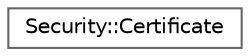 digraph "Graphical Class Hierarchy"
{
 // LATEX_PDF_SIZE
  bgcolor="transparent";
  edge [fontname=Helvetica,fontsize=10,labelfontname=Helvetica,labelfontsize=10];
  node [fontname=Helvetica,fontsize=10,shape=box,height=0.2,width=0.4];
  rankdir="LR";
  Node0 [label="Security::Certificate",height=0.2,width=0.4,color="grey40", fillcolor="white", style="filled",URL="$d4/d8c/classSecurity_1_1Certificate.html",tooltip="X509 formatted certificate class."];
}
